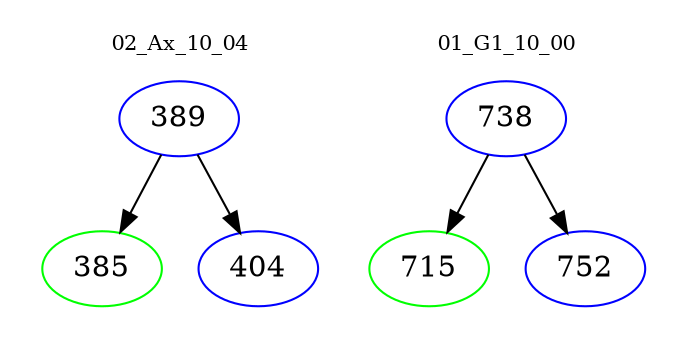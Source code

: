 digraph{
subgraph cluster_0 {
color = white
label = "02_Ax_10_04";
fontsize=10;
T0_389 [label="389", color="blue"]
T0_389 -> T0_385 [color="black"]
T0_385 [label="385", color="green"]
T0_389 -> T0_404 [color="black"]
T0_404 [label="404", color="blue"]
}
subgraph cluster_1 {
color = white
label = "01_G1_10_00";
fontsize=10;
T1_738 [label="738", color="blue"]
T1_738 -> T1_715 [color="black"]
T1_715 [label="715", color="green"]
T1_738 -> T1_752 [color="black"]
T1_752 [label="752", color="blue"]
}
}
